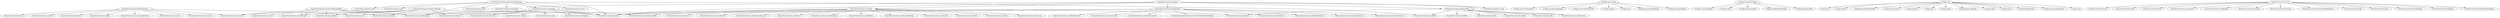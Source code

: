 digraph CallGraph {
"ProjectStaticAnalyzer.getTopNClasses" -> "ProjectStaticAnalyzer.stream";
"ProjectStaticAnalyzer.getTopNClasses" -> "ProjectStaticAnalyzer.size";
"ProjectStaticAnalyzer.getTopNClasses" -> "ProjectStaticAnalyzer.reversed";
"ProjectStaticAnalyzer.getTopNClasses" -> "ProjectStaticAnalyzer.limit";
"ProjectStaticAnalyzer.getTopNClasses" -> "ProjectStaticAnalyzer.sorted";
"ProjectStaticAnalyzer.getTopNClasses" -> "ProjectStaticAnalyzer.toList";
"ProjectStaticAnalyzer.getTopNClasses" -> "ProjectStaticAnalyzer.collect";
"ProjectStaticAnalyzer.getTopNClasses" -> "ProjectStaticAnalyzer.comparingByValue";
"ProjectStaticAnalyzer.getTopNClasses" -> "ProjectStaticAnalyzer.entrySet";
"ProjectStaticAnalyzer.displayResults" -> "ProjectStaticAnalyzer.getPackageNames";
"ProjectStaticAnalyzer.displayResults" -> "ProjectStaticAnalyzer.displayTopClasses";
"ProjectStaticAnalyzer.displayResults" -> "ProjectStaticAnalyzer.size";
"ProjectStaticAnalyzer.displayResults" -> "ProjectStaticAnalyzer.getAttributeCount";
"ProjectStaticAnalyzer.displayResults" -> "ProjectStaticAnalyzer.getMethodCount";
"ProjectStaticAnalyzer.displayResults" -> "ProjectStaticAnalyzer.println";
"ProjectStaticAnalyzer.displayResults" -> "ProjectStaticAnalyzer.getClassCount";
"ProjectStaticAnalyzer.displayResults" -> "ProjectStaticAnalyzer.getMaxParameters";
"ProjectStaticAnalyzer.displayResults" -> "ProjectStaticAnalyzer.displayClassesWithMoreThanXMethods";
"ProjectStaticAnalyzer.displayResults" -> "ProjectStaticAnalyzer.getTotalLines";
"ProjectStaticAnalyzer.getJavaFiles" -> "ProjectStaticAnalyzer.addAll";
"ProjectStaticAnalyzer.getJavaFiles" -> "ProjectStaticAnalyzer.endsWith";
"ProjectStaticAnalyzer.getJavaFiles" -> "ProjectStaticAnalyzer.add";
"ProjectStaticAnalyzer.getJavaFiles" -> "ProjectStaticAnalyzer.listFiles";
"ProjectStaticAnalyzer.getJavaFiles" -> "ProjectStaticAnalyzer.isFile";
"ProjectStaticAnalyzer.getJavaFiles" -> "ProjectStaticAnalyzer.isDirectory";
"ProjectStaticAnalyzer.getJavaFiles" -> "ProjectStaticAnalyzer.getName";
"ProjectStaticAnalyzer.getJavaFiles" -> "ProjectStaticAnalyzer.getJavaFiles";
"GUIApp.exportGraph" -> "GUIApp.showConfirmDialog";
"GUIApp.exportGraph" -> "GUIApp.showMessageDialog";
"GUIApp.exportGraph" -> "GUIApp.exportCallGraphToDot";
"GUIApp.exportGraph" -> "GUIApp.isEmpty";
"GUIApp.exportGraph" -> "GUIApp.trim";
"GUIApp.exportGraph" -> "GUIApp.generateGraphImage";
"GUIApp.exportGraph" -> "GUIApp.showInputDialog";
"GUIApp.browseForProject" -> "GUIApp.showOpenDialog";
"GUIApp.browseForProject" -> "GUIApp.setText";
"GUIApp.browseForProject" -> "GUIApp.getAbsolutePath";
"GUIApp.browseForProject" -> "GUIApp.setFileSelectionMode";
"GUIApp.browseForProject" -> "GUIApp.getSelectedFile";
"ProjectStaticAnalyzer.parseFile" -> "ProjectStaticAnalyzer.createAST";
"ProjectStaticAnalyzer.parseFile" -> "ProjectStaticAnalyzer.toPath";
"ProjectStaticAnalyzer.parseFile" -> "ProjectStaticAnalyzer.setKind";
"ProjectStaticAnalyzer.parseFile" -> "ProjectStaticAnalyzer.toCharArray";
"ProjectStaticAnalyzer.parseFile" -> "ProjectStaticAnalyzer.setSource";
"ProjectStaticAnalyzer.parseFile" -> "ProjectStaticAnalyzer.setUnitName";
"ProjectStaticAnalyzer.parseFile" -> "ProjectStaticAnalyzer.getName";
"ProjectStaticAnalyzer.parseFile" -> "ProjectStaticAnalyzer.println";
"ProjectStaticAnalyzer.parseFile" -> "ProjectStaticAnalyzer.setBindingsRecovery";
"ProjectStaticAnalyzer.parseFile" -> "ProjectStaticAnalyzer.newParser";
"ProjectStaticAnalyzer.parseFile" -> "ProjectStaticAnalyzer.getAbsolutePath";
"ProjectStaticAnalyzer.parseFile" -> "ProjectStaticAnalyzer.printStackTrace";
"ProjectStaticAnalyzer.parseFile" -> "ProjectStaticAnalyzer.readAllBytes";
"ProjectStaticAnalyzer.parseFile" -> "ProjectStaticAnalyzer.setResolveBindings";
"ProjectStaticAnalyzer.generateGraphImage" -> "ProjectStaticAnalyzer.render";
"ProjectStaticAnalyzer.generateGraphImage" -> "ProjectStaticAnalyzer.endsWith";
"ProjectStaticAnalyzer.generateGraphImage" -> "ProjectStaticAnalyzer.read";
"ProjectStaticAnalyzer.generateGraphImage" -> "ProjectStaticAnalyzer.toFile";
"ProjectStaticAnalyzer.generateGraphImage" -> "ProjectStaticAnalyzer.fromGraph";
"ProjectStaticAnalyzer.generateGraphImage" -> "ProjectStaticAnalyzer.println";
"ProjectStaticAnalyzer.generateGraphImage" -> "ProjectStaticAnalyzer.openImage";
"ProjectStaticAnalyzer.generateGraphImage" -> "ProjectStaticAnalyzer.getMessage";
"ProjectStaticAnalyzer.generateGraphImage" -> "ProjectStaticAnalyzer.exists";
"ProjectStaticAnalyzer.analyze" -> "ProjectStaticAnalyzer.isEmpty";
"ProjectStaticAnalyzer.analyze" -> "ProjectStaticAnalyzer.displayResults";
"ProjectStaticAnalyzer.analyze" -> "ProjectStaticAnalyzer.isDirectory";
"ProjectStaticAnalyzer.analyze" -> "ProjectStaticAnalyzer.println";
"ProjectStaticAnalyzer.analyze" -> "ProjectStaticAnalyzer.getJavaFiles";
"ProjectStaticAnalyzer.analyze" -> "ProjectStaticAnalyzer.parseFile";
"ProjectStaticAnalyzer.analyze" -> "ProjectStaticAnalyzer.accept";
"CLIApp.main" -> "CLIApp.trim";
"CLIApp.main" -> "CLIApp.nextInt";
"CLIApp.main" -> "CLIApp.exportCallGraphToDot";
"CLIApp.main" -> "CLIApp.toLowerCase";
"CLIApp.main" -> "CLIApp.nextLine";
"CLIApp.main" -> "CLIApp.print";
"CLIApp.main" -> "CLIApp.analyze";
"CLIApp.main" -> "CLIApp.displayCallGraph";
"CLIApp.main" -> "CLIApp.println";
"CLIApp.main" -> "CLIApp.equals";
"CLIApp.main" -> "CLIApp.displayResults";
"CLIApp.main" -> "CLIApp.generateGraphImage";
"CLIApp.main" -> "CLIApp.close";
"ClassStructureVisitor.visit" -> "ClassStructureVisitor.size";
"ClassStructureVisitor.visit" -> "ClassStructureVisitor.split";
"ClassStructureVisitor.visit" -> "ClassStructureVisitor.add";
"ClassStructureVisitor.visit" -> "ClassStructureVisitor.parameters";
"ClassStructureVisitor.visit" -> "ClassStructureVisitor.putIfAbsent";
"ClassStructureVisitor.visit" -> "ClassStructureVisitor.getName";
"ClassStructureVisitor.visit" -> "ClassStructureVisitor.toString";
"ClassStructureVisitor.visit" -> "ClassStructureVisitor.getFullyQualifiedName";
"ClassStructureVisitor.visit" -> "ClassStructureVisitor.get";
"ClassStructureVisitor.visit" -> "ClassStructureVisitor.put";
"ClassStructureVisitor.visit" -> "ClassStructureVisitor.getIdentifier";
"ClassStructureVisitor.visit" -> "ClassStructureVisitor.getBody";
"ClassStructureVisitor.visit" -> "ClassStructureVisitor.getFullMethodName";
"ProjectStaticAnalyzer.exportCallGraphToDot" -> "ProjectStaticAnalyzer.write";
"ProjectStaticAnalyzer.exportCallGraphToDot" -> "ProjectStaticAnalyzer.getValue";
"ProjectStaticAnalyzer.exportCallGraphToDot" -> "ProjectStaticAnalyzer.entrySet";
"ProjectStaticAnalyzer.exportCallGraphToDot" -> "ProjectStaticAnalyzer.println";
"ProjectStaticAnalyzer.exportCallGraphToDot" -> "ProjectStaticAnalyzer.getCallGraph";
"ProjectStaticAnalyzer.exportCallGraphToDot" -> "ProjectStaticAnalyzer.getKey";
"ProjectStaticAnalyzer.exportCallGraphToDot" -> "ProjectStaticAnalyzer.getMessage";
"ProjectStaticAnalyzer.openImage" -> "ProjectStaticAnalyzer.contains";
"ProjectStaticAnalyzer.openImage" -> "ProjectStaticAnalyzer.getAbsolutePath";
"ProjectStaticAnalyzer.openImage" -> "ProjectStaticAnalyzer.start";
"ProjectStaticAnalyzer.openImage" -> "ProjectStaticAnalyzer.toLowerCase";
"ProjectStaticAnalyzer.openImage" -> "ProjectStaticAnalyzer.getProperty";
"ProjectStaticAnalyzer.openImage" -> "ProjectStaticAnalyzer.println";
"ProjectStaticAnalyzer.openImage" -> "ProjectStaticAnalyzer.getMessage";
"ProjectStaticAnalyzer.displayCallGraph" -> "ProjectStaticAnalyzer.isEmpty";
"ProjectStaticAnalyzer.displayCallGraph" -> "ProjectStaticAnalyzer.getValue";
"ProjectStaticAnalyzer.displayCallGraph" -> "ProjectStaticAnalyzer.println";
"ProjectStaticAnalyzer.displayCallGraph" -> "ProjectStaticAnalyzer.entrySet";
"ProjectStaticAnalyzer.displayCallGraph" -> "ProjectStaticAnalyzer.getCallGraph";
"ProjectStaticAnalyzer.displayCallGraph" -> "ProjectStaticAnalyzer.getKey";
}
